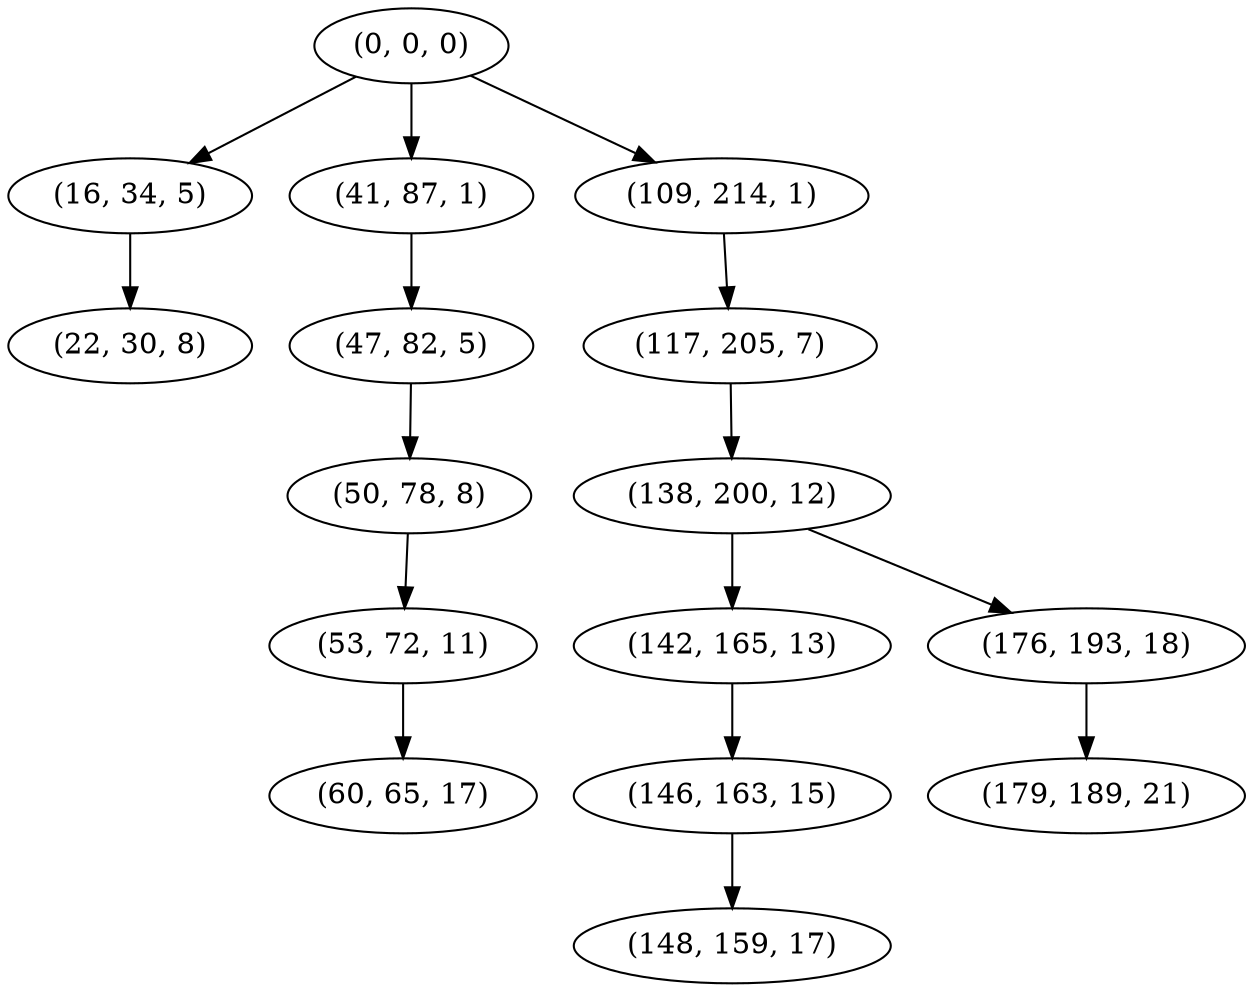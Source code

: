 digraph tree {
    "(0, 0, 0)";
    "(16, 34, 5)";
    "(22, 30, 8)";
    "(41, 87, 1)";
    "(47, 82, 5)";
    "(50, 78, 8)";
    "(53, 72, 11)";
    "(60, 65, 17)";
    "(109, 214, 1)";
    "(117, 205, 7)";
    "(138, 200, 12)";
    "(142, 165, 13)";
    "(146, 163, 15)";
    "(148, 159, 17)";
    "(176, 193, 18)";
    "(179, 189, 21)";
    "(0, 0, 0)" -> "(16, 34, 5)";
    "(0, 0, 0)" -> "(41, 87, 1)";
    "(0, 0, 0)" -> "(109, 214, 1)";
    "(16, 34, 5)" -> "(22, 30, 8)";
    "(41, 87, 1)" -> "(47, 82, 5)";
    "(47, 82, 5)" -> "(50, 78, 8)";
    "(50, 78, 8)" -> "(53, 72, 11)";
    "(53, 72, 11)" -> "(60, 65, 17)";
    "(109, 214, 1)" -> "(117, 205, 7)";
    "(117, 205, 7)" -> "(138, 200, 12)";
    "(138, 200, 12)" -> "(142, 165, 13)";
    "(138, 200, 12)" -> "(176, 193, 18)";
    "(142, 165, 13)" -> "(146, 163, 15)";
    "(146, 163, 15)" -> "(148, 159, 17)";
    "(176, 193, 18)" -> "(179, 189, 21)";
}
